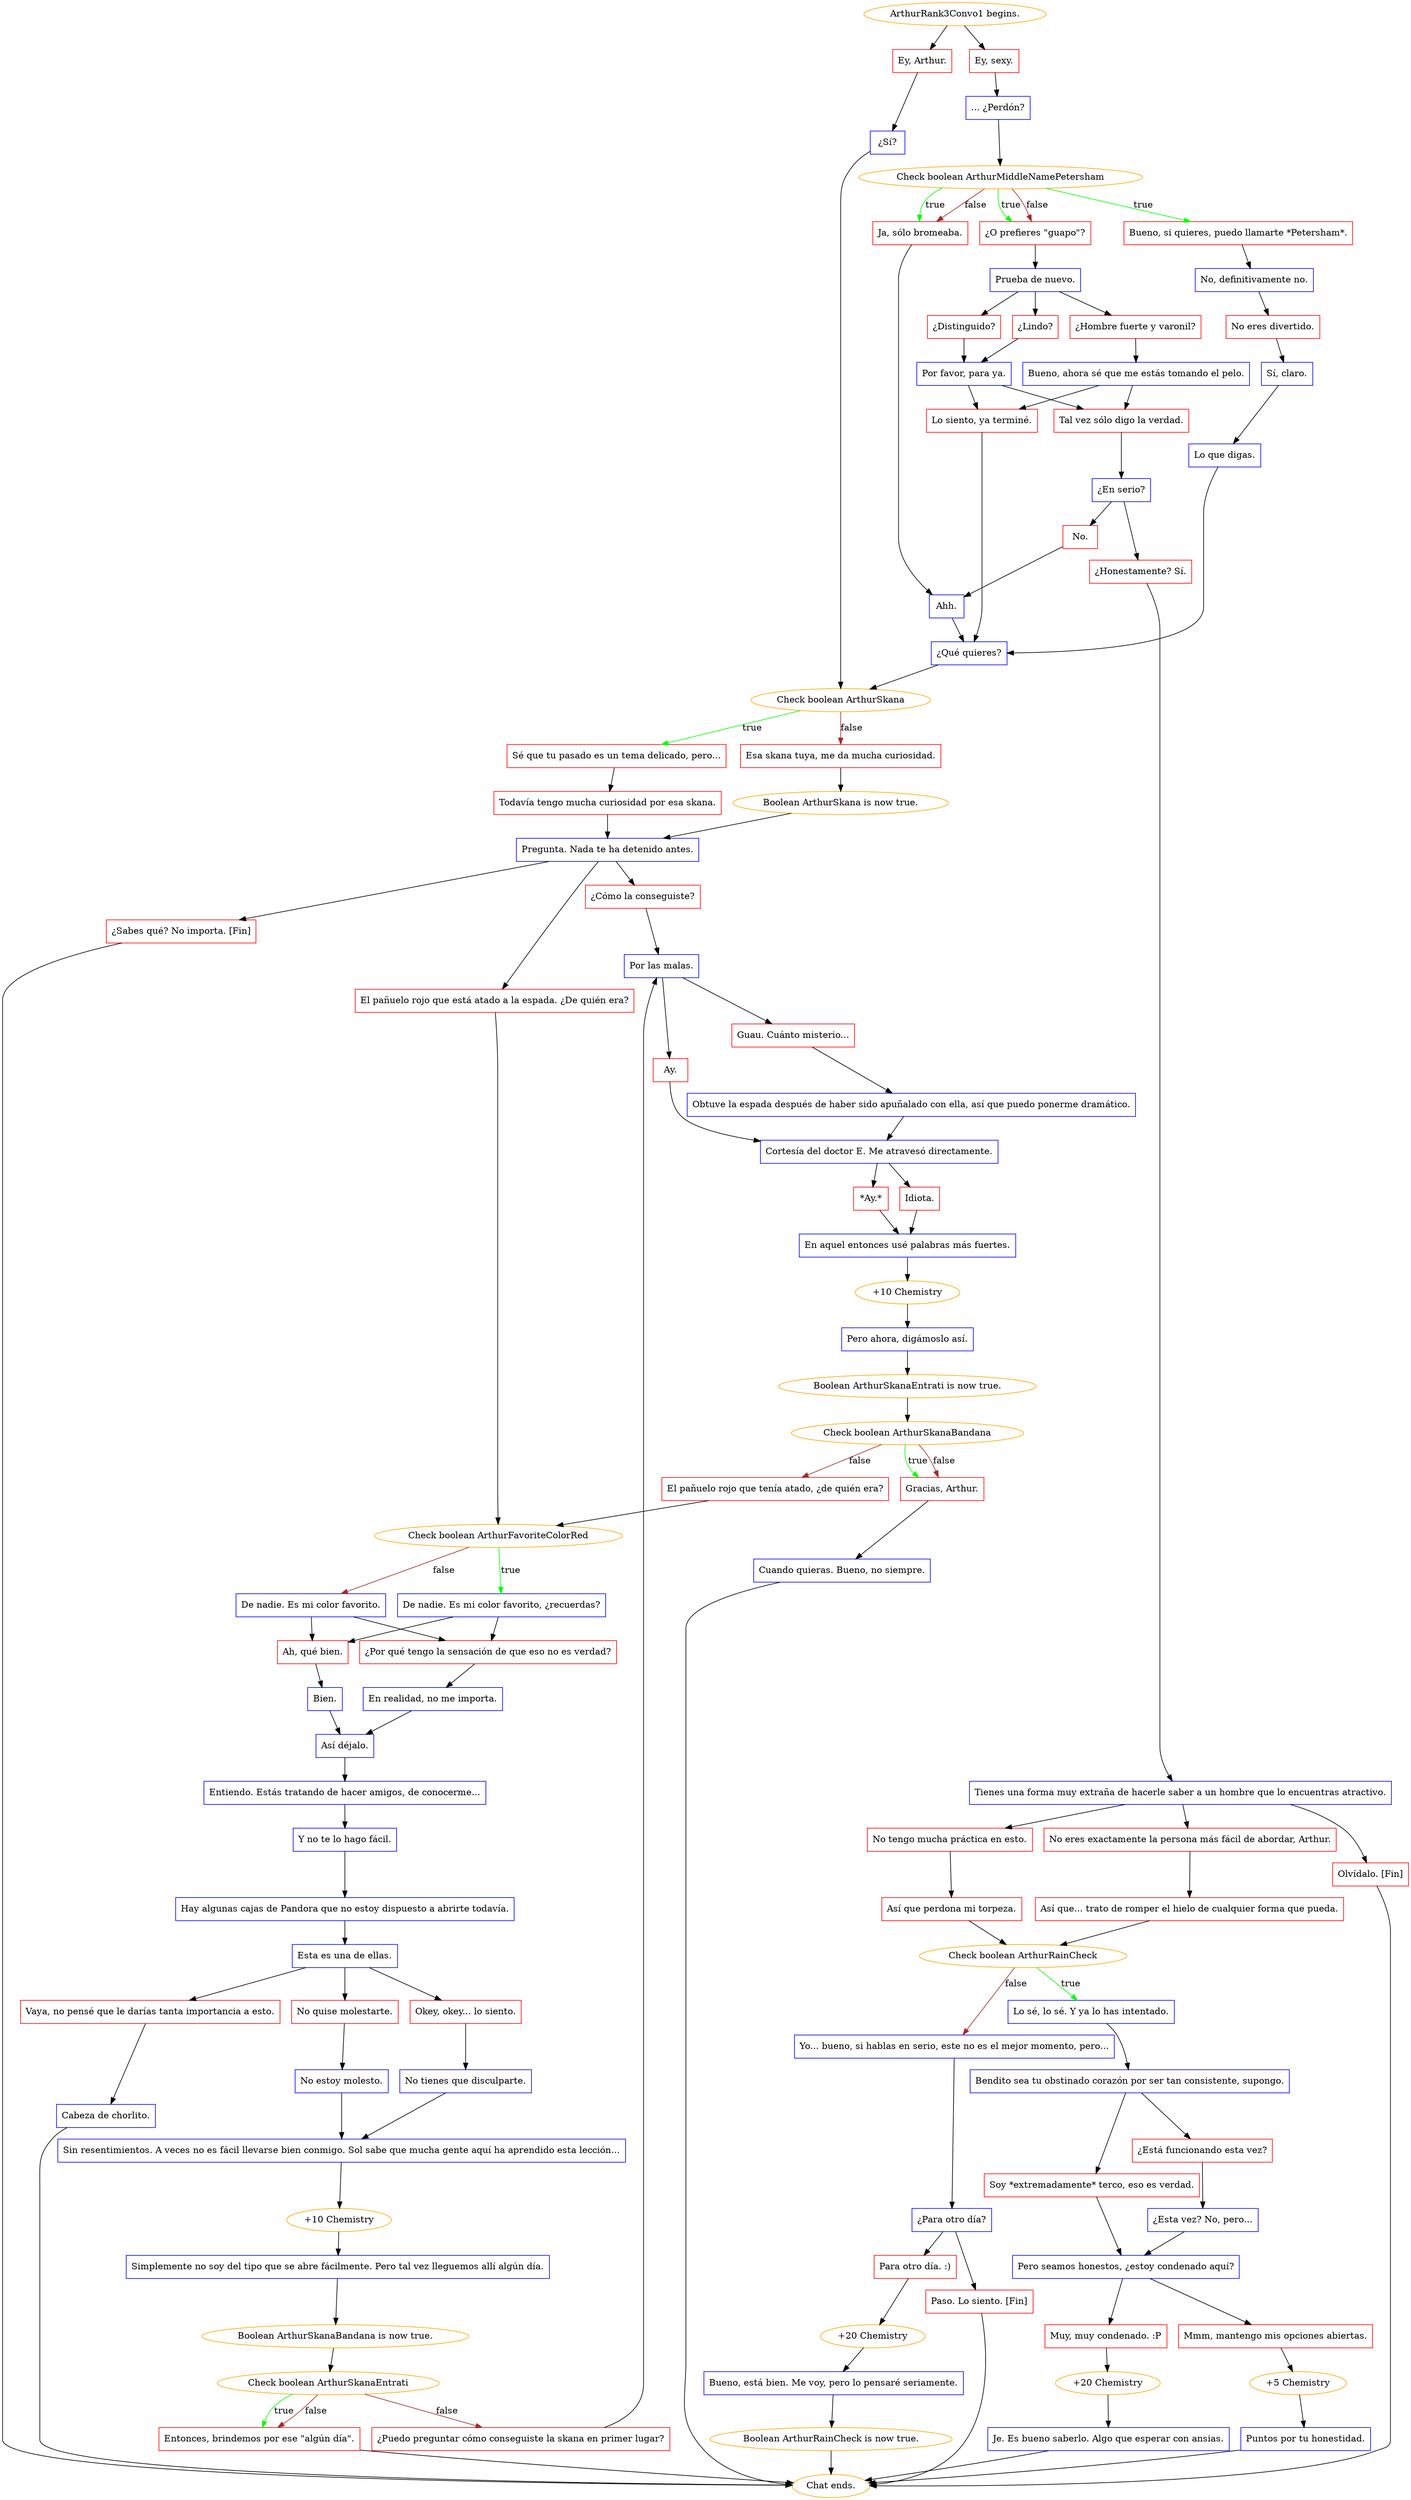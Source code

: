 digraph {
	"ArthurRank3Convo1 begins." [color=orange];
		"ArthurRank3Convo1 begins." -> j3057774131;
		"ArthurRank3Convo1 begins." -> j556641908;
	j3057774131 [label="Ey, Arthur.",shape=box,color=red];
		j3057774131 -> j2491540395;
	j556641908 [label="Ey, sexy.",shape=box,color=red];
		j556641908 -> j969870981;
	j2491540395 [label="¿Sí?",shape=box,color=blue];
		j2491540395 -> j4196321463;
	j969870981 [label="... ¿Perdón?",shape=box,color=blue];
		j969870981 -> j3966342961;
	j4196321463 [label="Check boolean ArthurSkana",color=orange];
		j4196321463 -> j2117894993 [label=true,color=green];
		j4196321463 -> j1719079459 [label=false,color=brown];
	j3966342961 [label="Check boolean ArthurMiddleNamePetersham",color=orange];
		j3966342961 -> j3872085377 [label=true,color=green];
		j3966342961 -> j1093725401 [label=true,color=green];
		j3966342961 -> j1141811415 [label=true,color=green];
		j3966342961 -> j1093725401 [label=false,color=brown];
		j3966342961 -> j1141811415 [label=false,color=brown];
	j2117894993 [label="Sé que tu pasado es un tema delicado, pero...",shape=box,color=red];
		j2117894993 -> j2525120082;
	j1719079459 [label="Esa skana tuya, me da mucha curiosidad.",shape=box,color=red];
		j1719079459 -> j1432164456;
	j3872085377 [label="Bueno, si quieres, puedo llamarte *Petersham*.",shape=box,color=red];
		j3872085377 -> j1901951075;
	j1093725401 [label="¿O prefieres \"guapo\"?",shape=box,color=red];
		j1093725401 -> j619278323;
	j1141811415 [label="Ja, sólo bromeaba.",shape=box,color=red];
		j1141811415 -> j1225311078;
	j2525120082 [label="Todavía tengo mucha curiosidad por esa skana.",shape=box,color=red];
		j2525120082 -> j2107034545;
	j1432164456 [label="Boolean ArthurSkana is now true.",color=orange];
		j1432164456 -> j2107034545;
	j1901951075 [label="No, definitivamente no.",shape=box,color=blue];
		j1901951075 -> j2846711358;
	j619278323 [label="Prueba de nuevo.",shape=box,color=blue];
		j619278323 -> j614484441;
		j619278323 -> j161640490;
		j619278323 -> j1541643060;
	j1225311078 [label="Ahh.",shape=box,color=blue];
		j1225311078 -> j808452751;
	j2107034545 [label="Pregunta. Nada te ha detenido antes.",shape=box,color=blue];
		j2107034545 -> j537947178;
		j2107034545 -> j1184237391;
		j2107034545 -> j2533600565;
	j2846711358 [label="No eres divertido.",shape=box,color=red];
		j2846711358 -> j2641820127;
	j614484441 [label="¿Lindo?",shape=box,color=red];
		j614484441 -> j1982284304;
	j161640490 [label="¿Distinguido?",shape=box,color=red];
		j161640490 -> j1982284304;
	j1541643060 [label="¿Hombre fuerte y varonil?",shape=box,color=red];
		j1541643060 -> j323369064;
	j808452751 [label="¿Qué quieres?",shape=box,color=blue];
		j808452751 -> j4196321463;
	j537947178 [label="¿Cómo la conseguiste?",shape=box,color=red];
		j537947178 -> j3647936912;
	j1184237391 [label="El pañuelo rojo que está atado a la espada. ¿De quién era?",shape=box,color=red];
		j1184237391 -> j2887898851;
	j2533600565 [label="¿Sabes qué? No importa. [Fin]",shape=box,color=red];
		j2533600565 -> "Chat ends.";
	j2641820127 [label="Sí, claro.",shape=box,color=blue];
		j2641820127 -> j3537056939;
	j1982284304 [label="Por favor, para ya.",shape=box,color=blue];
		j1982284304 -> j3142443523;
		j1982284304 -> j122719766;
	j323369064 [label="Bueno, ahora sé que me estás tomando el pelo.",shape=box,color=blue];
		j323369064 -> j122719766;
		j323369064 -> j3142443523;
	j3647936912 [label="Por las malas.",shape=box,color=blue];
		j3647936912 -> j2480076975;
		j3647936912 -> j1497713802;
	j2887898851 [label="Check boolean ArthurFavoriteColorRed",color=orange];
		j2887898851 -> j914733908 [label=true,color=green];
		j2887898851 -> j187525574 [label=false,color=brown];
	"Chat ends." [color=orange];
	j3537056939 [label="Lo que digas.",shape=box,color=blue];
		j3537056939 -> j808452751;
	j3142443523 [label="Lo siento, ya terminé.",shape=box,color=red];
		j3142443523 -> j808452751;
	j122719766 [label="Tal vez sólo digo la verdad.",shape=box,color=red];
		j122719766 -> j3960949048;
	j2480076975 [label="Ay.",shape=box,color=red];
		j2480076975 -> j2341955911;
	j1497713802 [label="Guau. Cuánto misterio...",shape=box,color=red];
		j1497713802 -> j1172537218;
	j914733908 [label="De nadie. Es mi color favorito, ¿recuerdas?",shape=box,color=blue];
		j914733908 -> j2916199947;
		j914733908 -> j209196649;
	j187525574 [label="De nadie. Es mi color favorito.",shape=box,color=blue];
		j187525574 -> j2916199947;
		j187525574 -> j209196649;
	j3960949048 [label="¿En serio?",shape=box,color=blue];
		j3960949048 -> j1455510707;
		j3960949048 -> j2951123990;
	j2341955911 [label="Cortesía del doctor E. Me atravesó directamente.",shape=box,color=blue];
		j2341955911 -> j237883387;
		j2341955911 -> j1083416629;
	j1172537218 [label="Obtuve la espada después de haber sido apuñalado con ella, así que puedo ponerme dramático.",shape=box,color=blue];
		j1172537218 -> j2341955911;
	j2916199947 [label="¿Por qué tengo la sensación de que eso no es verdad?",shape=box,color=red];
		j2916199947 -> j4093335940;
	j209196649 [label="Ah, qué bien.",shape=box,color=red];
		j209196649 -> j2237797839;
	j1455510707 [label="No.",shape=box,color=red];
		j1455510707 -> j1225311078;
	j2951123990 [label="¿Honestamente? Sí.",shape=box,color=red];
		j2951123990 -> j1283982326;
	j237883387 [label="*Ay.*",shape=box,color=red];
		j237883387 -> j2673728829;
	j1083416629 [label="Idiota.",shape=box,color=red];
		j1083416629 -> j2673728829;
	j4093335940 [label="En realidad, no me importa.",shape=box,color=blue];
		j4093335940 -> j3996492607;
	j2237797839 [label="Bien.",shape=box,color=blue];
		j2237797839 -> j3996492607;
	j1283982326 [label="Tienes una forma muy extraña de hacerle saber a un hombre que lo encuentras atractivo.",shape=box,color=blue];
		j1283982326 -> j422740952;
		j1283982326 -> j85302149;
		j1283982326 -> j3316000989;
	j2673728829 [label="En aquel entonces usé palabras más fuertes.",shape=box,color=blue];
		j2673728829 -> j2777966955;
	j3996492607 [label="Así déjalo.",shape=box,color=blue];
		j3996492607 -> j3645643949;
	j422740952 [label="No eres exactamente la persona más fácil de abordar, Arthur.",shape=box,color=red];
		j422740952 -> j1786913144;
	j85302149 [label="No tengo mucha práctica en esto.",shape=box,color=red];
		j85302149 -> j930663627;
	j3316000989 [label="Olvídalo. [Fin]",shape=box,color=red];
		j3316000989 -> "Chat ends.";
	j2777966955 [label="+10 Chemistry",color=orange];
		j2777966955 -> j4005869223;
	j3645643949 [label="Entiendo. Estás tratando de hacer amigos, de conocerme...",shape=box,color=blue];
		j3645643949 -> j2168115959;
	j1786913144 [label="Así que... trato de romper el hielo de cualquier forma que pueda.",shape=box,color=red];
		j1786913144 -> j1250217796;
	j930663627 [label="Así que perdona mi torpeza.",shape=box,color=red];
		j930663627 -> j1250217796;
	j4005869223 [label="Pero ahora, digámoslo así.",shape=box,color=blue];
		j4005869223 -> j956292130;
	j2168115959 [label="Y no te lo hago fácil.",shape=box,color=blue];
		j2168115959 -> j3522342520;
	j1250217796 [label="Check boolean ArthurRainCheck",color=orange];
		j1250217796 -> j753580413 [label=true,color=green];
		j1250217796 -> j669765892 [label=false,color=brown];
	j956292130 [label="Boolean ArthurSkanaEntrati is now true.",color=orange];
		j956292130 -> j3426820493;
	j3522342520 [label="Hay algunas cajas de Pandora que no estoy dispuesto a abrirte todavía.",shape=box,color=blue];
		j3522342520 -> j48694418;
	j753580413 [label="Lo sé, lo sé. Y ya lo has intentado.",shape=box,color=blue];
		j753580413 -> j3710606042;
	j669765892 [label="Yo... bueno, si hablas en serio, este no es el mejor momento, pero...",shape=box,color=blue];
		j669765892 -> j2733270338;
	j3426820493 [label="Check boolean ArthurSkanaBandana",color=orange];
		j3426820493 -> j2495173441 [label=true,color=green];
		j3426820493 -> j267015317 [label=false,color=brown];
		j3426820493 -> j2495173441 [label=false,color=brown];
	j48694418 [label="Esta es una de ellas.",shape=box,color=blue];
		j48694418 -> j3366140499;
		j48694418 -> j140197074;
		j48694418 -> j1186984000;
	j3710606042 [label="Bendito sea tu obstinado corazón por ser tan consistente, supongo.",shape=box,color=blue];
		j3710606042 -> j1037344210;
		j3710606042 -> j6772962;
	j2733270338 [label="¿Para otro día?",shape=box,color=blue];
		j2733270338 -> j2612211516;
		j2733270338 -> j2752718404;
	j2495173441 [label="Gracias, Arthur.",shape=box,color=red];
		j2495173441 -> j111646079;
	j267015317 [label="El pañuelo rojo que tenía atado, ¿de quién era?",shape=box,color=red];
		j267015317 -> j2887898851;
	j3366140499 [label="No quise molestarte.",shape=box,color=red];
		j3366140499 -> j1632806052;
	j140197074 [label="Okey, okey... lo siento.",shape=box,color=red];
		j140197074 -> j1429128246;
	j1186984000 [label="Vaya, no pensé que le darías tanta importancia a esto.",shape=box,color=red];
		j1186984000 -> j1625666356;
	j1037344210 [label="Soy *extremadamente* terco, eso es verdad.",shape=box,color=red];
		j1037344210 -> j2681994342;
	j6772962 [label="¿Está funcionando esta vez?",shape=box,color=red];
		j6772962 -> j4247749183;
	j2612211516 [label="Para otro día. :)",shape=box,color=red];
		j2612211516 -> j1112522449;
	j2752718404 [label="Paso. Lo siento. [Fin]",shape=box,color=red];
		j2752718404 -> "Chat ends.";
	j111646079 [label="Cuando quieras. Bueno, no siempre.",shape=box,color=blue];
		j111646079 -> "Chat ends.";
	j1632806052 [label="No estoy molesto.",shape=box,color=blue];
		j1632806052 -> j1652146756;
	j1429128246 [label="No tienes que disculparte.",shape=box,color=blue];
		j1429128246 -> j1652146756;
	j1625666356 [label="Cabeza de chorlito.",shape=box,color=blue];
		j1625666356 -> "Chat ends.";
	j2681994342 [label="Pero seamos honestos, ¿estoy condenado aquí?",shape=box,color=blue];
		j2681994342 -> j4142341230;
		j2681994342 -> j1647115417;
	j4247749183 [label="¿Esta vez? No, pero...",shape=box,color=blue];
		j4247749183 -> j2681994342;
	j1112522449 [label="+20 Chemistry",color=orange];
		j1112522449 -> j1181355207;
	j1652146756 [label="Sin resentimientos. A veces no es fácil llevarse bien conmigo. Sol sabe que mucha gente aquí ha aprendido esta lección...",shape=box,color=blue];
		j1652146756 -> j1168448152;
	j4142341230 [label="Muy, muy condenado. :P",shape=box,color=red];
		j4142341230 -> j3596423318;
	j1647115417 [label="Mmm, mantengo mis opciones abiertas.",shape=box,color=red];
		j1647115417 -> j3051186775;
	j1181355207 [label="Bueno, está bien. Me voy, pero lo pensaré seriamente.",shape=box,color=blue];
		j1181355207 -> j1820130911;
	j1168448152 [label="+10 Chemistry",color=orange];
		j1168448152 -> j2282686616;
	j3596423318 [label="+20 Chemistry",color=orange];
		j3596423318 -> j3119928843;
	j3051186775 [label="+5 Chemistry",color=orange];
		j3051186775 -> j3570927430;
	j1820130911 [label="Boolean ArthurRainCheck is now true.",color=orange];
		j1820130911 -> "Chat ends.";
	j2282686616 [label="Simplemente no soy del tipo que se abre fácilmente. Pero tal vez lleguemos allí algún día.",shape=box,color=blue];
		j2282686616 -> j2766486205;
	j3119928843 [label="Je. Es bueno saberlo. Algo que esperar con ansias.",shape=box,color=blue];
		j3119928843 -> "Chat ends.";
	j3570927430 [label="Puntos por tu honestidad.",shape=box,color=blue];
		j3570927430 -> "Chat ends.";
	j2766486205 [label="Boolean ArthurSkanaBandana is now true.",color=orange];
		j2766486205 -> j4273923480;
	j4273923480 [label="Check boolean ArthurSkanaEntrati",color=orange];
		j4273923480 -> j1332300162 [label=true,color=green];
		j4273923480 -> j3969304908 [label=false,color=brown];
		j4273923480 -> j1332300162 [label=false,color=brown];
	j1332300162 [label="Entonces, brindemos por ese \"algún día\".",shape=box,color=red];
		j1332300162 -> "Chat ends.";
	j3969304908 [label="¿Puedo preguntar cómo conseguiste la skana en primer lugar?",shape=box,color=red];
		j3969304908 -> j3647936912;
}
